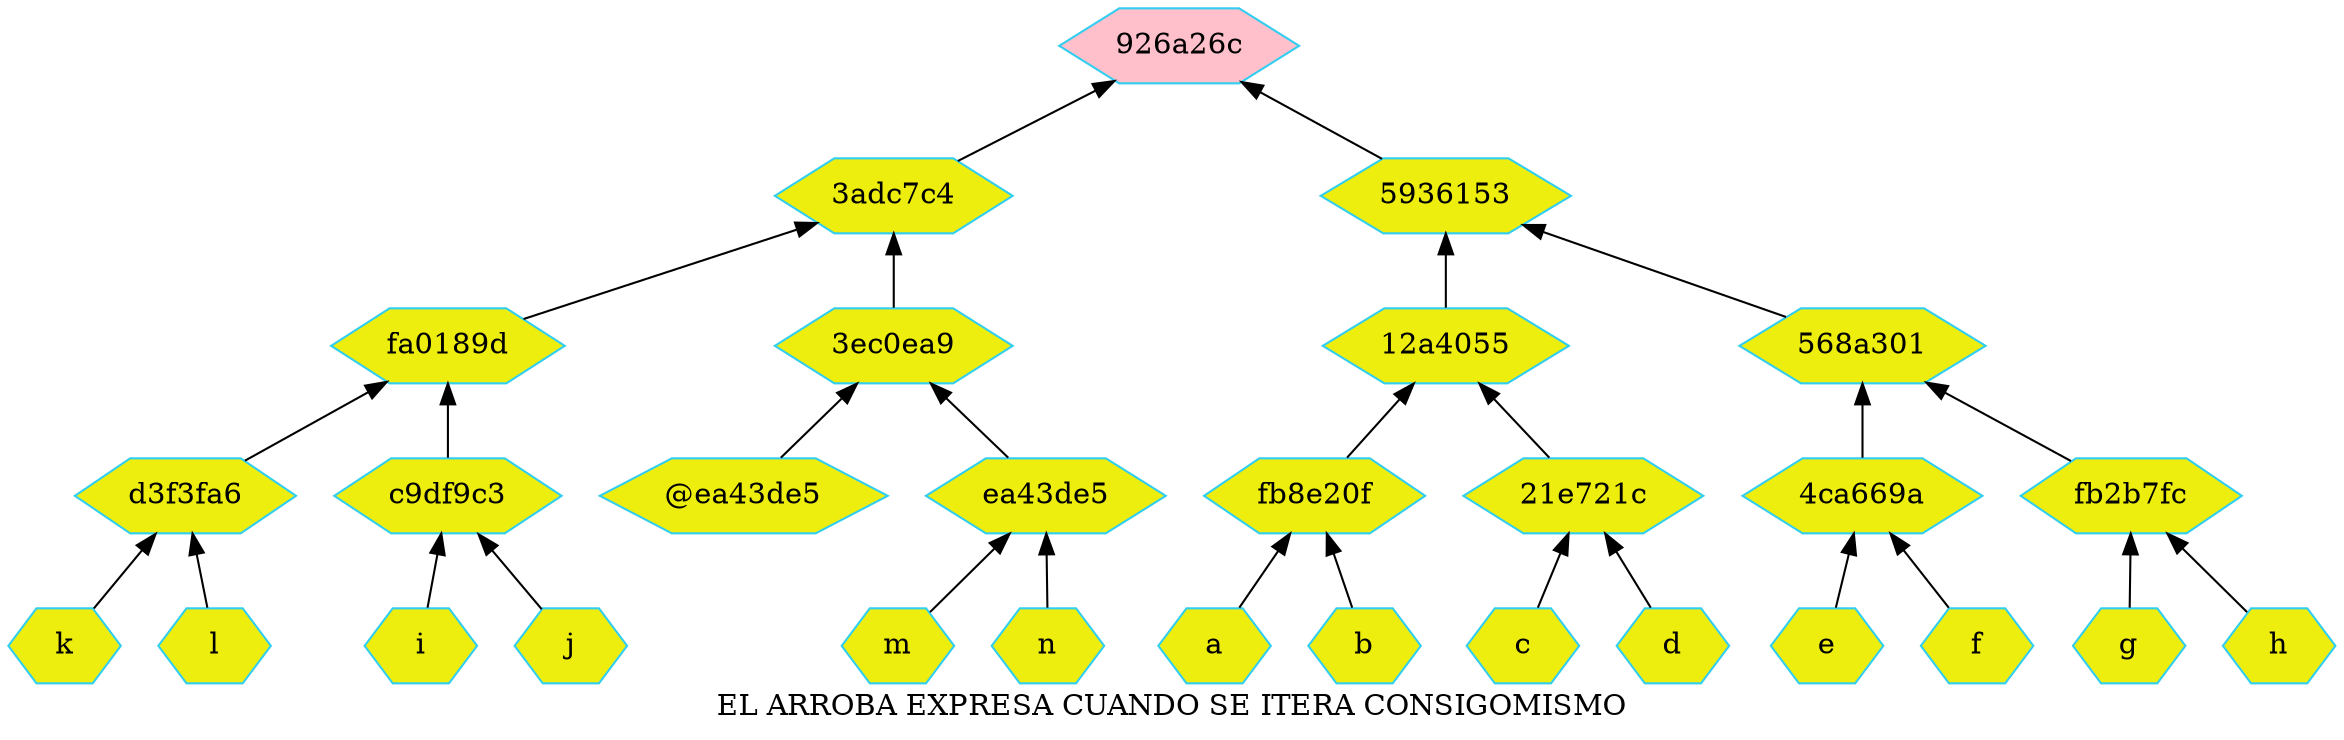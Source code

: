 digraph G
{label="EL ARROBA EXPRESA CUANDO SE ITERA CONSIGOMISMO"
        node[shape = hexagon]
        node[style = filled]
        node[fillcolor = "#EEEEE"]
        node[color = "#EEEEE"]
        node[color = "#31CEF0"]
        rankdir=BT;

"a" -> "fb8e20f"
"b" -> "fb8e20f"
"c" -> "21e721c"
"d" -> "21e721c"
"e" -> "4ca669a"
"f" -> "4ca669a"
"g" -> "fb2b7fc"
"h" -> "fb2b7fc"
"i" -> "c9df9c3"
"j" -> "c9df9c3"
"k" -> "d3f3fa6"
"l" -> "d3f3fa6"
"m" -> "ea43de5"
"n" -> "ea43de5"
"fb8e20f" -> "12a4055"
"21e721c" -> "12a4055"
"4ca669a" -> "568a301"
"fb2b7fc" -> "568a301"
"c9df9c3" -> "fa0189d"
"d3f3fa6" -> "fa0189d"
"ea43de5" -> "3ec0ea9"
"@ea43de5" -> "3ec0ea9"
"12a4055" -> "5936153"
"568a301" -> "5936153"
"fa0189d" -> "3adc7c4"
"3ec0ea9" -> "3adc7c4"
"5936153" -> "926a26c"
"3adc7c4" -> "926a26c"
"926a26c"[fillcolor="pink"] 
}